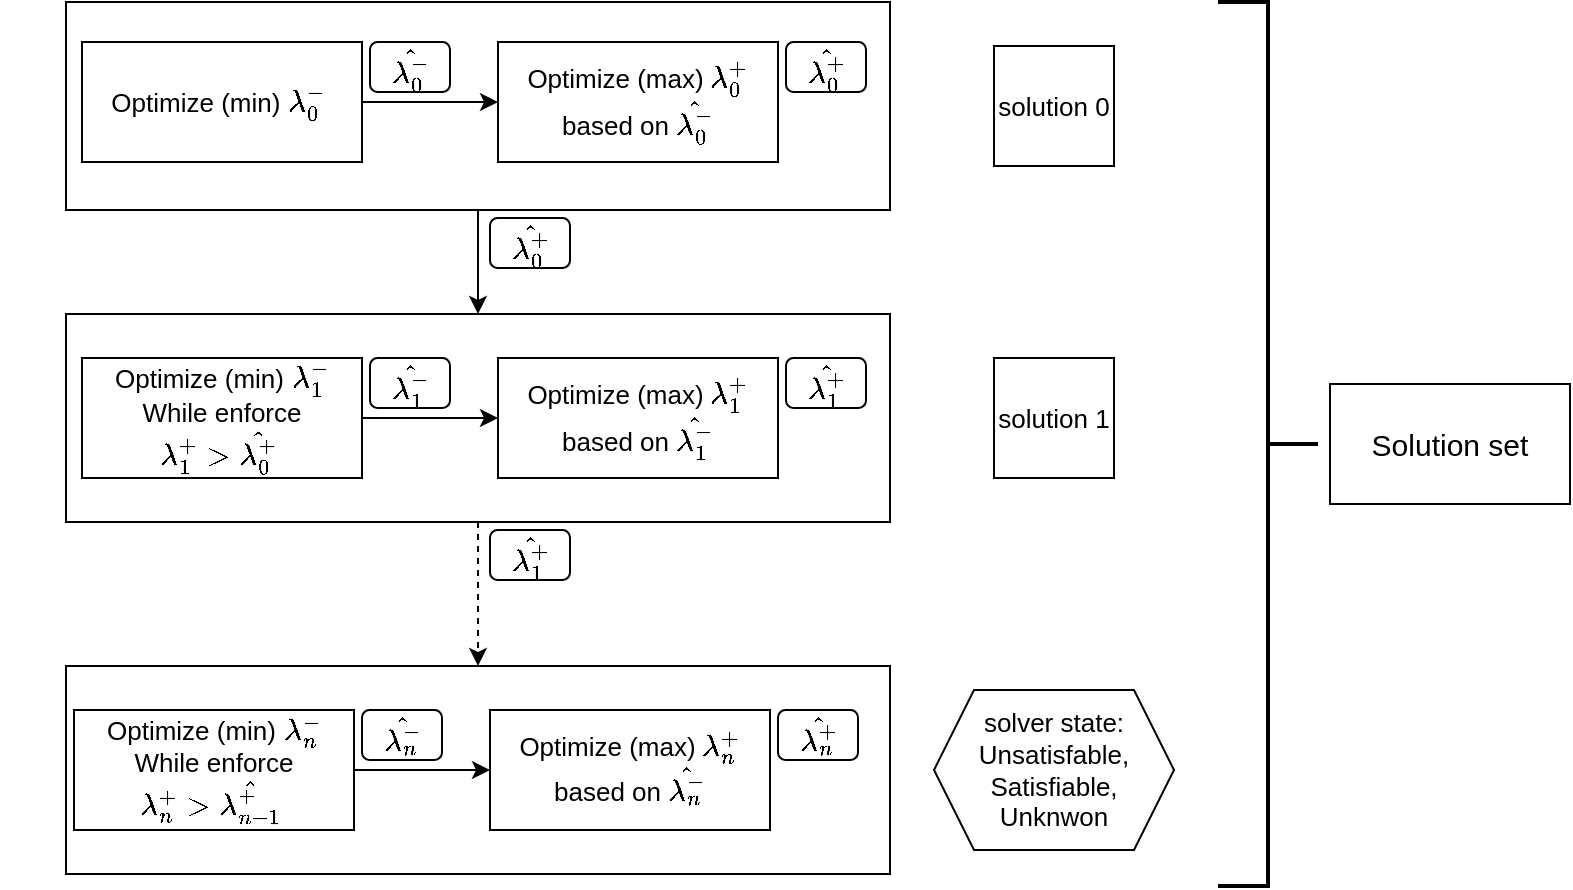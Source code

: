 <mxfile version="21.6.3" type="device">
  <diagram name="Page-1" id="OoSgxGdy7CLHflJ9bWbD">
    <mxGraphModel dx="1489" dy="502" grid="1" gridSize="4" guides="1" tooltips="1" connect="1" arrows="1" fold="1" page="1" pageScale="1" pageWidth="2000" pageHeight="2000" math="1" shadow="0">
      <root>
        <mxCell id="0" />
        <mxCell id="1" parent="0" />
        <mxCell id="zI38zdtM81YY-Q3KJQ0a-23" value="" style="rounded=0;whiteSpace=wrap;html=1;fillColor=none;movable=1;resizable=1;rotatable=1;deletable=1;editable=1;locked=0;connectable=1;fontSize=13;" parent="1" vertex="1">
          <mxGeometry x="336" y="340" width="412" height="104" as="geometry" />
        </mxCell>
        <mxCell id="zI38zdtM81YY-Q3KJQ0a-21" value="solver state: Unsatisfable,&lt;br style=&quot;border-color: var(--border-color); font-size: 13px;&quot;&gt;Satisfiable,&lt;br style=&quot;border-color: var(--border-color); font-size: 13px;&quot;&gt;Unknwon" style="shape=hexagon;perimeter=hexagonPerimeter2;whiteSpace=wrap;html=1;fixedSize=1;fontSize=13;" parent="1" vertex="1">
          <mxGeometry x="770" y="528" width="120" height="80" as="geometry" />
        </mxCell>
        <mxCell id="zI38zdtM81YY-Q3KJQ0a-35" value="\(\hat{\lambda_{0}^{+}}\)" style="rounded=1;whiteSpace=wrap;html=1;fontSize=13;" parent="1" vertex="1">
          <mxGeometry x="548" y="292" width="40" height="25" as="geometry" />
        </mxCell>
        <mxCell id="zI38zdtM81YY-Q3KJQ0a-36" value="" style="group;fontSize=13;" parent="1" vertex="1" connectable="0">
          <mxGeometry x="336" y="184" width="412" height="104" as="geometry" />
        </mxCell>
        <mxCell id="zI38zdtM81YY-Q3KJQ0a-22" value="" style="rounded=0;whiteSpace=wrap;html=1;fillColor=none;fontSize=13;" parent="zI38zdtM81YY-Q3KJQ0a-36" vertex="1">
          <mxGeometry width="412" height="104" as="geometry" />
        </mxCell>
        <mxCell id="zI38zdtM81YY-Q3KJQ0a-3" value="Optimize (min) \(\lambda_{0}^{-}\)&amp;nbsp;" style="rounded=0;whiteSpace=wrap;html=1;fontSize=13;" parent="zI38zdtM81YY-Q3KJQ0a-36" vertex="1">
          <mxGeometry x="8" y="20" width="140" height="60" as="geometry" />
        </mxCell>
        <mxCell id="zI38zdtM81YY-Q3KJQ0a-4" value="Optimize (max) \(\lambda_{0}^{+}\) based on \(\hat{&lt;br style=&quot;border-color: var(--border-color); font-size: 13px;&quot;&gt;\lambda_{0}^{-}}\)" style="rounded=0;whiteSpace=wrap;html=1;fontSize=13;" parent="zI38zdtM81YY-Q3KJQ0a-36" vertex="1">
          <mxGeometry x="216" y="20" width="140" height="60" as="geometry" />
        </mxCell>
        <mxCell id="zI38zdtM81YY-Q3KJQ0a-10" value="\(\hat{&lt;br style=&quot;font-size: 13px;&quot;&gt;\lambda_{0}^{-}}\)" style="rounded=1;whiteSpace=wrap;html=1;fontSize=13;" parent="zI38zdtM81YY-Q3KJQ0a-36" vertex="1">
          <mxGeometry x="152" y="20" width="40" height="25" as="geometry" />
        </mxCell>
        <mxCell id="zI38zdtM81YY-Q3KJQ0a-11" value="\(\hat{\lambda_{0}^{+}}\)" style="rounded=1;whiteSpace=wrap;html=1;fontSize=13;" parent="zI38zdtM81YY-Q3KJQ0a-36" vertex="1">
          <mxGeometry x="360" y="20" width="40" height="25" as="geometry" />
        </mxCell>
        <mxCell id="zI38zdtM81YY-Q3KJQ0a-18" value="" style="endArrow=classic;html=1;rounded=0;entryX=0;entryY=0.5;entryDx=0;entryDy=0;fontSize=13;" parent="zI38zdtM81YY-Q3KJQ0a-36" source="zI38zdtM81YY-Q3KJQ0a-3" target="zI38zdtM81YY-Q3KJQ0a-4" edge="1">
          <mxGeometry width="50" height="50" relative="1" as="geometry">
            <mxPoint x="248" y="138" as="sourcePoint" />
            <mxPoint x="298" y="88" as="targetPoint" />
          </mxGeometry>
        </mxCell>
        <mxCell id="zI38zdtM81YY-Q3KJQ0a-37" value="" style="endArrow=classic;html=1;rounded=0;exitX=0.5;exitY=1;exitDx=0;exitDy=0;entryX=0.5;entryY=0;entryDx=0;entryDy=0;fontSize=13;" parent="1" source="zI38zdtM81YY-Q3KJQ0a-22" target="zI38zdtM81YY-Q3KJQ0a-23" edge="1">
          <mxGeometry width="50" height="50" relative="1" as="geometry">
            <mxPoint x="584" y="350" as="sourcePoint" />
            <mxPoint x="634" y="300" as="targetPoint" />
          </mxGeometry>
        </mxCell>
        <mxCell id="zI38zdtM81YY-Q3KJQ0a-5" value="Optimize (min) \(\lambda_{1}^{-}\) While enforce \(\lambda_{1}^{+}&amp;gt;\hat{\lambda_{0}^{+}&lt;br style=&quot;font-size: 13px;&quot;&gt;}\)&amp;nbsp;" style="rounded=0;whiteSpace=wrap;html=1;fontSize=13;" parent="1" vertex="1">
          <mxGeometry x="344" y="362" width="140" height="60" as="geometry" />
        </mxCell>
        <mxCell id="zI38zdtM81YY-Q3KJQ0a-12" value="\(\hat{\lambda_{1}^{-}}\)" style="rounded=1;whiteSpace=wrap;html=1;fontSize=13;" parent="1" vertex="1">
          <mxGeometry x="488" y="362" width="40" height="25" as="geometry" />
        </mxCell>
        <mxCell id="zI38zdtM81YY-Q3KJQ0a-13" value="Optimize (max) \(\lambda_{1}^{+}\) based on \(\hat{\lambda_{1}^{-}}\)" style="rounded=0;whiteSpace=wrap;html=1;fontSize=13;" parent="1" vertex="1">
          <mxGeometry x="552" y="362" width="140" height="60" as="geometry" />
        </mxCell>
        <mxCell id="zI38zdtM81YY-Q3KJQ0a-14" value="\(\hat{\lambda_{1}^{+}}\)" style="rounded=1;whiteSpace=wrap;html=1;fontSize=13;" parent="1" vertex="1">
          <mxGeometry x="696" y="362" width="40" height="25" as="geometry" />
        </mxCell>
        <mxCell id="zI38zdtM81YY-Q3KJQ0a-20" value="" style="endArrow=classic;html=1;rounded=0;entryX=0;entryY=0.5;entryDx=0;entryDy=0;exitX=1;exitY=0.5;exitDx=0;exitDy=0;fontSize=13;" parent="1" source="zI38zdtM81YY-Q3KJQ0a-5" target="zI38zdtM81YY-Q3KJQ0a-13" edge="1">
          <mxGeometry width="50" height="50" relative="1" as="geometry">
            <mxPoint x="584" y="352" as="sourcePoint" />
            <mxPoint x="634" y="302" as="targetPoint" />
          </mxGeometry>
        </mxCell>
        <mxCell id="zI38zdtM81YY-Q3KJQ0a-39" value="\(\hat{\lambda_{1}^{+}}\)" style="rounded=1;whiteSpace=wrap;html=1;fontSize=13;" parent="1" vertex="1">
          <mxGeometry x="548" y="448" width="40" height="25" as="geometry" />
        </mxCell>
        <mxCell id="zI38zdtM81YY-Q3KJQ0a-42" value="solution 0" style="whiteSpace=wrap;html=1;aspect=fixed;fontSize=13;" parent="1" vertex="1">
          <mxGeometry x="800" y="206" width="60" height="60" as="geometry" />
        </mxCell>
        <mxCell id="zI38zdtM81YY-Q3KJQ0a-43" value="" style="rounded=0;whiteSpace=wrap;html=1;fillColor=none;movable=1;resizable=1;rotatable=1;deletable=1;editable=1;locked=0;connectable=1;fontSize=13;" parent="1" vertex="1">
          <mxGeometry x="336" y="516" width="412" height="104" as="geometry" />
        </mxCell>
        <mxCell id="zI38zdtM81YY-Q3KJQ0a-44" value="Optimize (min) \(\lambda_{n}^{-}\) While enforce \(\lambda_{n}^{+}&amp;gt;\hat{\lambda_{n-1}^{+}&lt;br style=&quot;font-size: 13px;&quot;&gt;}\)&amp;nbsp;" style="rounded=0;whiteSpace=wrap;html=1;fontSize=13;" parent="1" vertex="1">
          <mxGeometry x="340" y="538" width="140" height="60" as="geometry" />
        </mxCell>
        <mxCell id="zI38zdtM81YY-Q3KJQ0a-45" value="\(\hat{\lambda_{n}^{-}}\)" style="rounded=1;whiteSpace=wrap;html=1;fontSize=13;" parent="1" vertex="1">
          <mxGeometry x="484" y="538" width="40" height="25" as="geometry" />
        </mxCell>
        <mxCell id="zI38zdtM81YY-Q3KJQ0a-46" value="Optimize (max) \(\lambda_{n}^{+}\) based on \(\hat{\lambda_{n}^{-}}\)" style="rounded=0;whiteSpace=wrap;html=1;fontSize=13;" parent="1" vertex="1">
          <mxGeometry x="548" y="538" width="140" height="60" as="geometry" />
        </mxCell>
        <mxCell id="zI38zdtM81YY-Q3KJQ0a-47" value="\(\hat{\lambda_{n}^{+}}\)" style="rounded=1;whiteSpace=wrap;html=1;fontSize=13;" parent="1" vertex="1">
          <mxGeometry x="692" y="538" width="40" height="25" as="geometry" />
        </mxCell>
        <mxCell id="zI38zdtM81YY-Q3KJQ0a-48" value="" style="endArrow=classic;html=1;rounded=0;entryX=0;entryY=0.5;entryDx=0;entryDy=0;exitX=1;exitY=0.5;exitDx=0;exitDy=0;fontSize=13;" parent="1" source="zI38zdtM81YY-Q3KJQ0a-44" target="zI38zdtM81YY-Q3KJQ0a-46" edge="1">
          <mxGeometry width="50" height="50" relative="1" as="geometry">
            <mxPoint x="580" y="528" as="sourcePoint" />
            <mxPoint x="630" y="478" as="targetPoint" />
          </mxGeometry>
        </mxCell>
        <mxCell id="zI38zdtM81YY-Q3KJQ0a-49" value="" style="endArrow=classic;html=1;rounded=0;exitX=0.5;exitY=1;exitDx=0;exitDy=0;dashed=1;fontSize=13;" parent="1" source="zI38zdtM81YY-Q3KJQ0a-23" target="zI38zdtM81YY-Q3KJQ0a-43" edge="1">
          <mxGeometry width="50" height="50" relative="1" as="geometry">
            <mxPoint x="644" y="494" as="sourcePoint" />
            <mxPoint x="694" y="444" as="targetPoint" />
          </mxGeometry>
        </mxCell>
        <mxCell id="zI38zdtM81YY-Q3KJQ0a-50" value="solution 1" style="whiteSpace=wrap;html=1;aspect=fixed;fontSize=13;" parent="1" vertex="1">
          <mxGeometry x="800" y="362" width="60" height="60" as="geometry" />
        </mxCell>
        <mxCell id="zI38zdtM81YY-Q3KJQ0a-52" value="" style="strokeWidth=2;html=1;shape=mxgraph.flowchart.annotation_2;align=left;labelPosition=right;pointerEvents=1;verticalAlign=middle;horizontal=1;rotation=-180;" parent="1" vertex="1">
          <mxGeometry x="912" y="184" width="50" height="442" as="geometry" />
        </mxCell>
        <mxCell id="zI38zdtM81YY-Q3KJQ0a-54" value="Solution set" style="rounded=0;whiteSpace=wrap;html=1;fontSize=15;" parent="1" vertex="1">
          <mxGeometry x="968" y="375" width="120" height="60" as="geometry" />
        </mxCell>
      </root>
    </mxGraphModel>
  </diagram>
</mxfile>
